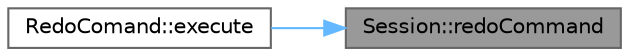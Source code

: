 digraph "Session::redoCommand"
{
 // INTERACTIVE_SVG=YES
 // LATEX_PDF_SIZE
  bgcolor="transparent";
  edge [fontname=Helvetica,fontsize=10,labelfontname=Helvetica,labelfontsize=10];
  node [fontname=Helvetica,fontsize=10,shape=box,height=0.2,width=0.4];
  rankdir="RL";
  Node1 [id="Node000001",label="Session::redoCommand",height=0.2,width=0.4,color="gray40", fillcolor="grey60", style="filled", fontcolor="black",tooltip="Redoes the last undone command."];
  Node1 -> Node2 [id="edge1_Node000001_Node000002",dir="back",color="steelblue1",style="solid",tooltip=" "];
  Node2 [id="Node000002",label="RedoComand::execute",height=0.2,width=0.4,color="grey40", fillcolor="white", style="filled",URL="$class_redo_comand.html#ad4400c8c2c54778331ae026164f06d53",tooltip="Executes the command on a session using input stream."];
}
